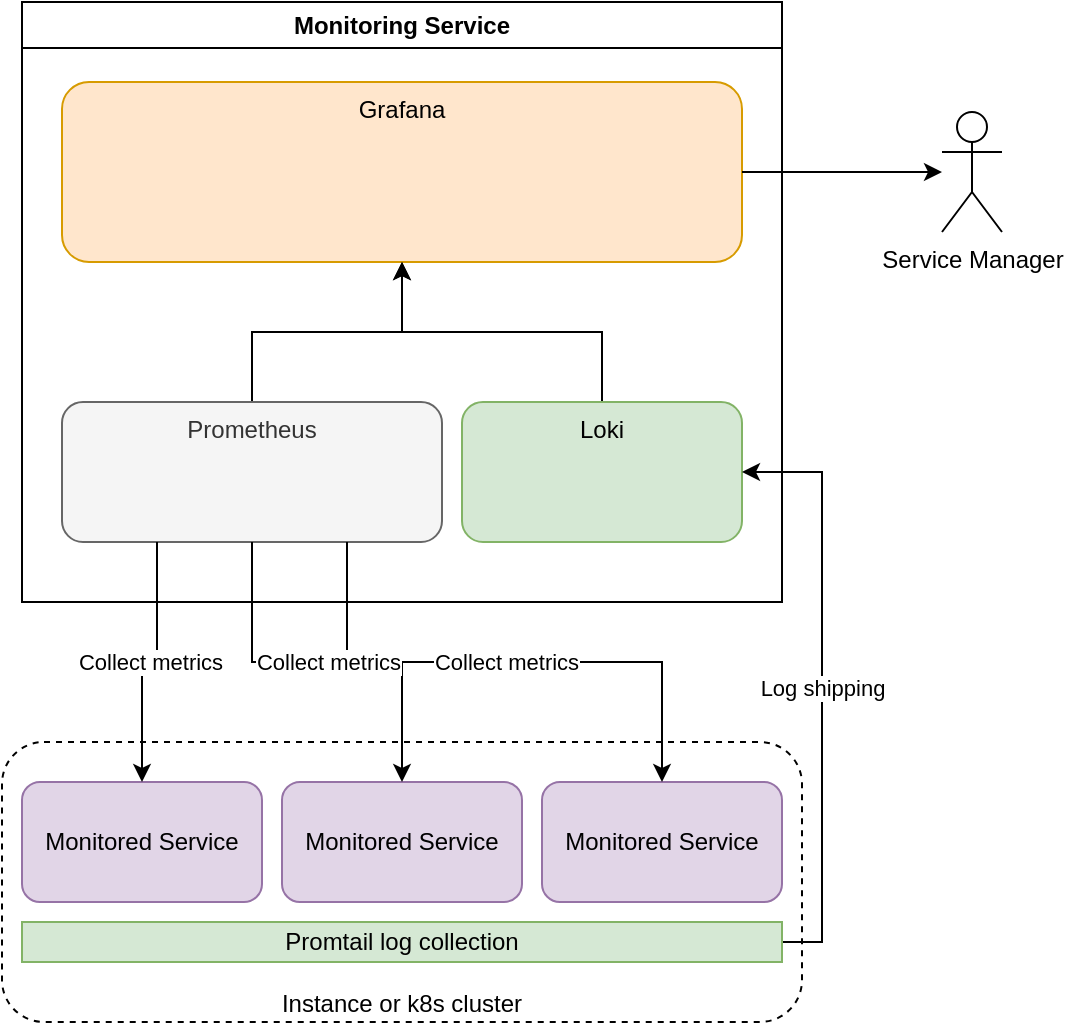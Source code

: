 <mxfile version="21.8.2" type="github">
  <diagram name="Page-1" id="LWlOiFVwiwNgA9pirlft">
    <mxGraphModel dx="954" dy="599" grid="1" gridSize="10" guides="1" tooltips="1" connect="1" arrows="1" fold="1" page="1" pageScale="1" pageWidth="827" pageHeight="1169" math="0" shadow="0">
      <root>
        <mxCell id="0" />
        <mxCell id="1" parent="0" />
        <mxCell id="lkez7K0S7vuBMT5wvfWr-3" value="Monitoring Service" style="swimlane;whiteSpace=wrap;html=1;" vertex="1" parent="1">
          <mxGeometry x="120" y="40" width="380" height="300" as="geometry" />
        </mxCell>
        <mxCell id="lkez7K0S7vuBMT5wvfWr-4" value="Grafana" style="rounded=1;whiteSpace=wrap;html=1;horizontal=1;verticalAlign=top;fillColor=#ffe6cc;strokeColor=#d79b00;" vertex="1" parent="lkez7K0S7vuBMT5wvfWr-3">
          <mxGeometry x="20" y="40" width="340" height="90" as="geometry" />
        </mxCell>
        <mxCell id="lkez7K0S7vuBMT5wvfWr-13" style="edgeStyle=orthogonalEdgeStyle;rounded=0;orthogonalLoop=1;jettySize=auto;html=1;exitX=0.5;exitY=0;exitDx=0;exitDy=0;entryX=0.5;entryY=1;entryDx=0;entryDy=0;" edge="1" parent="lkez7K0S7vuBMT5wvfWr-3" source="lkez7K0S7vuBMT5wvfWr-6" target="lkez7K0S7vuBMT5wvfWr-4">
          <mxGeometry relative="1" as="geometry" />
        </mxCell>
        <mxCell id="lkez7K0S7vuBMT5wvfWr-6" value="Prometheus" style="rounded=1;whiteSpace=wrap;html=1;verticalAlign=top;fillColor=#f5f5f5;fontColor=#333333;strokeColor=#666666;" vertex="1" parent="lkez7K0S7vuBMT5wvfWr-3">
          <mxGeometry x="20" y="200" width="190" height="70" as="geometry" />
        </mxCell>
        <mxCell id="lkez7K0S7vuBMT5wvfWr-24" value="" style="edgeStyle=orthogonalEdgeStyle;rounded=0;orthogonalLoop=1;jettySize=auto;html=1;" edge="1" parent="lkez7K0S7vuBMT5wvfWr-3" source="lkez7K0S7vuBMT5wvfWr-16" target="lkez7K0S7vuBMT5wvfWr-4">
          <mxGeometry relative="1" as="geometry" />
        </mxCell>
        <mxCell id="lkez7K0S7vuBMT5wvfWr-16" value="Loki" style="rounded=1;whiteSpace=wrap;html=1;verticalAlign=top;fillColor=#d5e8d4;strokeColor=#82b366;" vertex="1" parent="lkez7K0S7vuBMT5wvfWr-3">
          <mxGeometry x="220" y="200" width="140" height="70" as="geometry" />
        </mxCell>
        <mxCell id="lkez7K0S7vuBMT5wvfWr-7" value="Service Manager" style="shape=umlActor;verticalLabelPosition=bottom;verticalAlign=top;html=1;outlineConnect=0;" vertex="1" parent="1">
          <mxGeometry x="580" y="95" width="30" height="60" as="geometry" />
        </mxCell>
        <mxCell id="lkez7K0S7vuBMT5wvfWr-8" value="Monitored Service" style="rounded=1;whiteSpace=wrap;html=1;fillColor=#e1d5e7;strokeColor=#9673a6;" vertex="1" parent="1">
          <mxGeometry x="120" y="430" width="120" height="60" as="geometry" />
        </mxCell>
        <mxCell id="lkez7K0S7vuBMT5wvfWr-9" value="Monitored Service" style="rounded=1;whiteSpace=wrap;html=1;fillColor=#e1d5e7;strokeColor=#9673a6;" vertex="1" parent="1">
          <mxGeometry x="380" y="430" width="120" height="60" as="geometry" />
        </mxCell>
        <mxCell id="lkez7K0S7vuBMT5wvfWr-10" style="edgeStyle=orthogonalEdgeStyle;rounded=0;orthogonalLoop=1;jettySize=auto;html=1;" edge="1" parent="1" source="lkez7K0S7vuBMT5wvfWr-4" target="lkez7K0S7vuBMT5wvfWr-7">
          <mxGeometry relative="1" as="geometry" />
        </mxCell>
        <mxCell id="lkez7K0S7vuBMT5wvfWr-11" value="&lt;span style=&quot;caret-color: rgb(0, 0, 0); color: rgb(0, 0, 0); font-family: Helvetica; font-size: 11px; font-style: normal; font-variant-caps: normal; font-weight: 400; letter-spacing: normal; text-align: center; text-indent: 0px; text-transform: none; word-spacing: 0px; -webkit-text-stroke-width: 0px; background-color: rgb(255, 255, 255); text-decoration: none; float: none; display: inline !important;&quot;&gt;Collect metrics&lt;/span&gt;" style="edgeStyle=orthogonalEdgeStyle;rounded=0;orthogonalLoop=1;jettySize=auto;html=1;exitX=0.75;exitY=1;exitDx=0;exitDy=0;" edge="1" parent="1" source="lkez7K0S7vuBMT5wvfWr-6" target="lkez7K0S7vuBMT5wvfWr-9">
          <mxGeometry relative="1" as="geometry" />
        </mxCell>
        <mxCell id="lkez7K0S7vuBMT5wvfWr-12" value="Collect metrics" style="edgeStyle=orthogonalEdgeStyle;rounded=0;orthogonalLoop=1;jettySize=auto;html=1;exitX=0.25;exitY=1;exitDx=0;exitDy=0;" edge="1" parent="1" source="lkez7K0S7vuBMT5wvfWr-6" target="lkez7K0S7vuBMT5wvfWr-8">
          <mxGeometry relative="1" as="geometry" />
        </mxCell>
        <mxCell id="lkez7K0S7vuBMT5wvfWr-20" value="Instance or k8s cluster" style="rounded=1;whiteSpace=wrap;html=1;fillColor=none;dashed=1;verticalAlign=bottom;" vertex="1" parent="1">
          <mxGeometry x="110" y="410" width="400" height="140" as="geometry" />
        </mxCell>
        <mxCell id="lkez7K0S7vuBMT5wvfWr-14" value="Monitored Service" style="rounded=1;whiteSpace=wrap;html=1;fillColor=#e1d5e7;strokeColor=#9673a6;" vertex="1" parent="1">
          <mxGeometry x="250" y="430" width="120" height="60" as="geometry" />
        </mxCell>
        <mxCell id="lkez7K0S7vuBMT5wvfWr-15" value="Collect metrics" style="edgeStyle=orthogonalEdgeStyle;rounded=0;orthogonalLoop=1;jettySize=auto;html=1;exitX=0.5;exitY=1;exitDx=0;exitDy=0;entryX=0.5;entryY=0;entryDx=0;entryDy=0;" edge="1" parent="1" source="lkez7K0S7vuBMT5wvfWr-6" target="lkez7K0S7vuBMT5wvfWr-14">
          <mxGeometry relative="1" as="geometry" />
        </mxCell>
        <mxCell id="lkez7K0S7vuBMT5wvfWr-25" value="Log shipping" style="edgeStyle=orthogonalEdgeStyle;rounded=0;orthogonalLoop=1;jettySize=auto;html=1;exitX=1;exitY=0.5;exitDx=0;exitDy=0;entryX=1;entryY=0.5;entryDx=0;entryDy=0;" edge="1" parent="1" source="lkez7K0S7vuBMT5wvfWr-22" target="lkez7K0S7vuBMT5wvfWr-16">
          <mxGeometry relative="1" as="geometry" />
        </mxCell>
        <mxCell id="lkez7K0S7vuBMT5wvfWr-22" value="Promtail log collection" style="rounded=0;whiteSpace=wrap;html=1;fillColor=#d5e8d4;strokeColor=#82b366;" vertex="1" parent="1">
          <mxGeometry x="120" y="500" width="380" height="20" as="geometry" />
        </mxCell>
      </root>
    </mxGraphModel>
  </diagram>
</mxfile>
